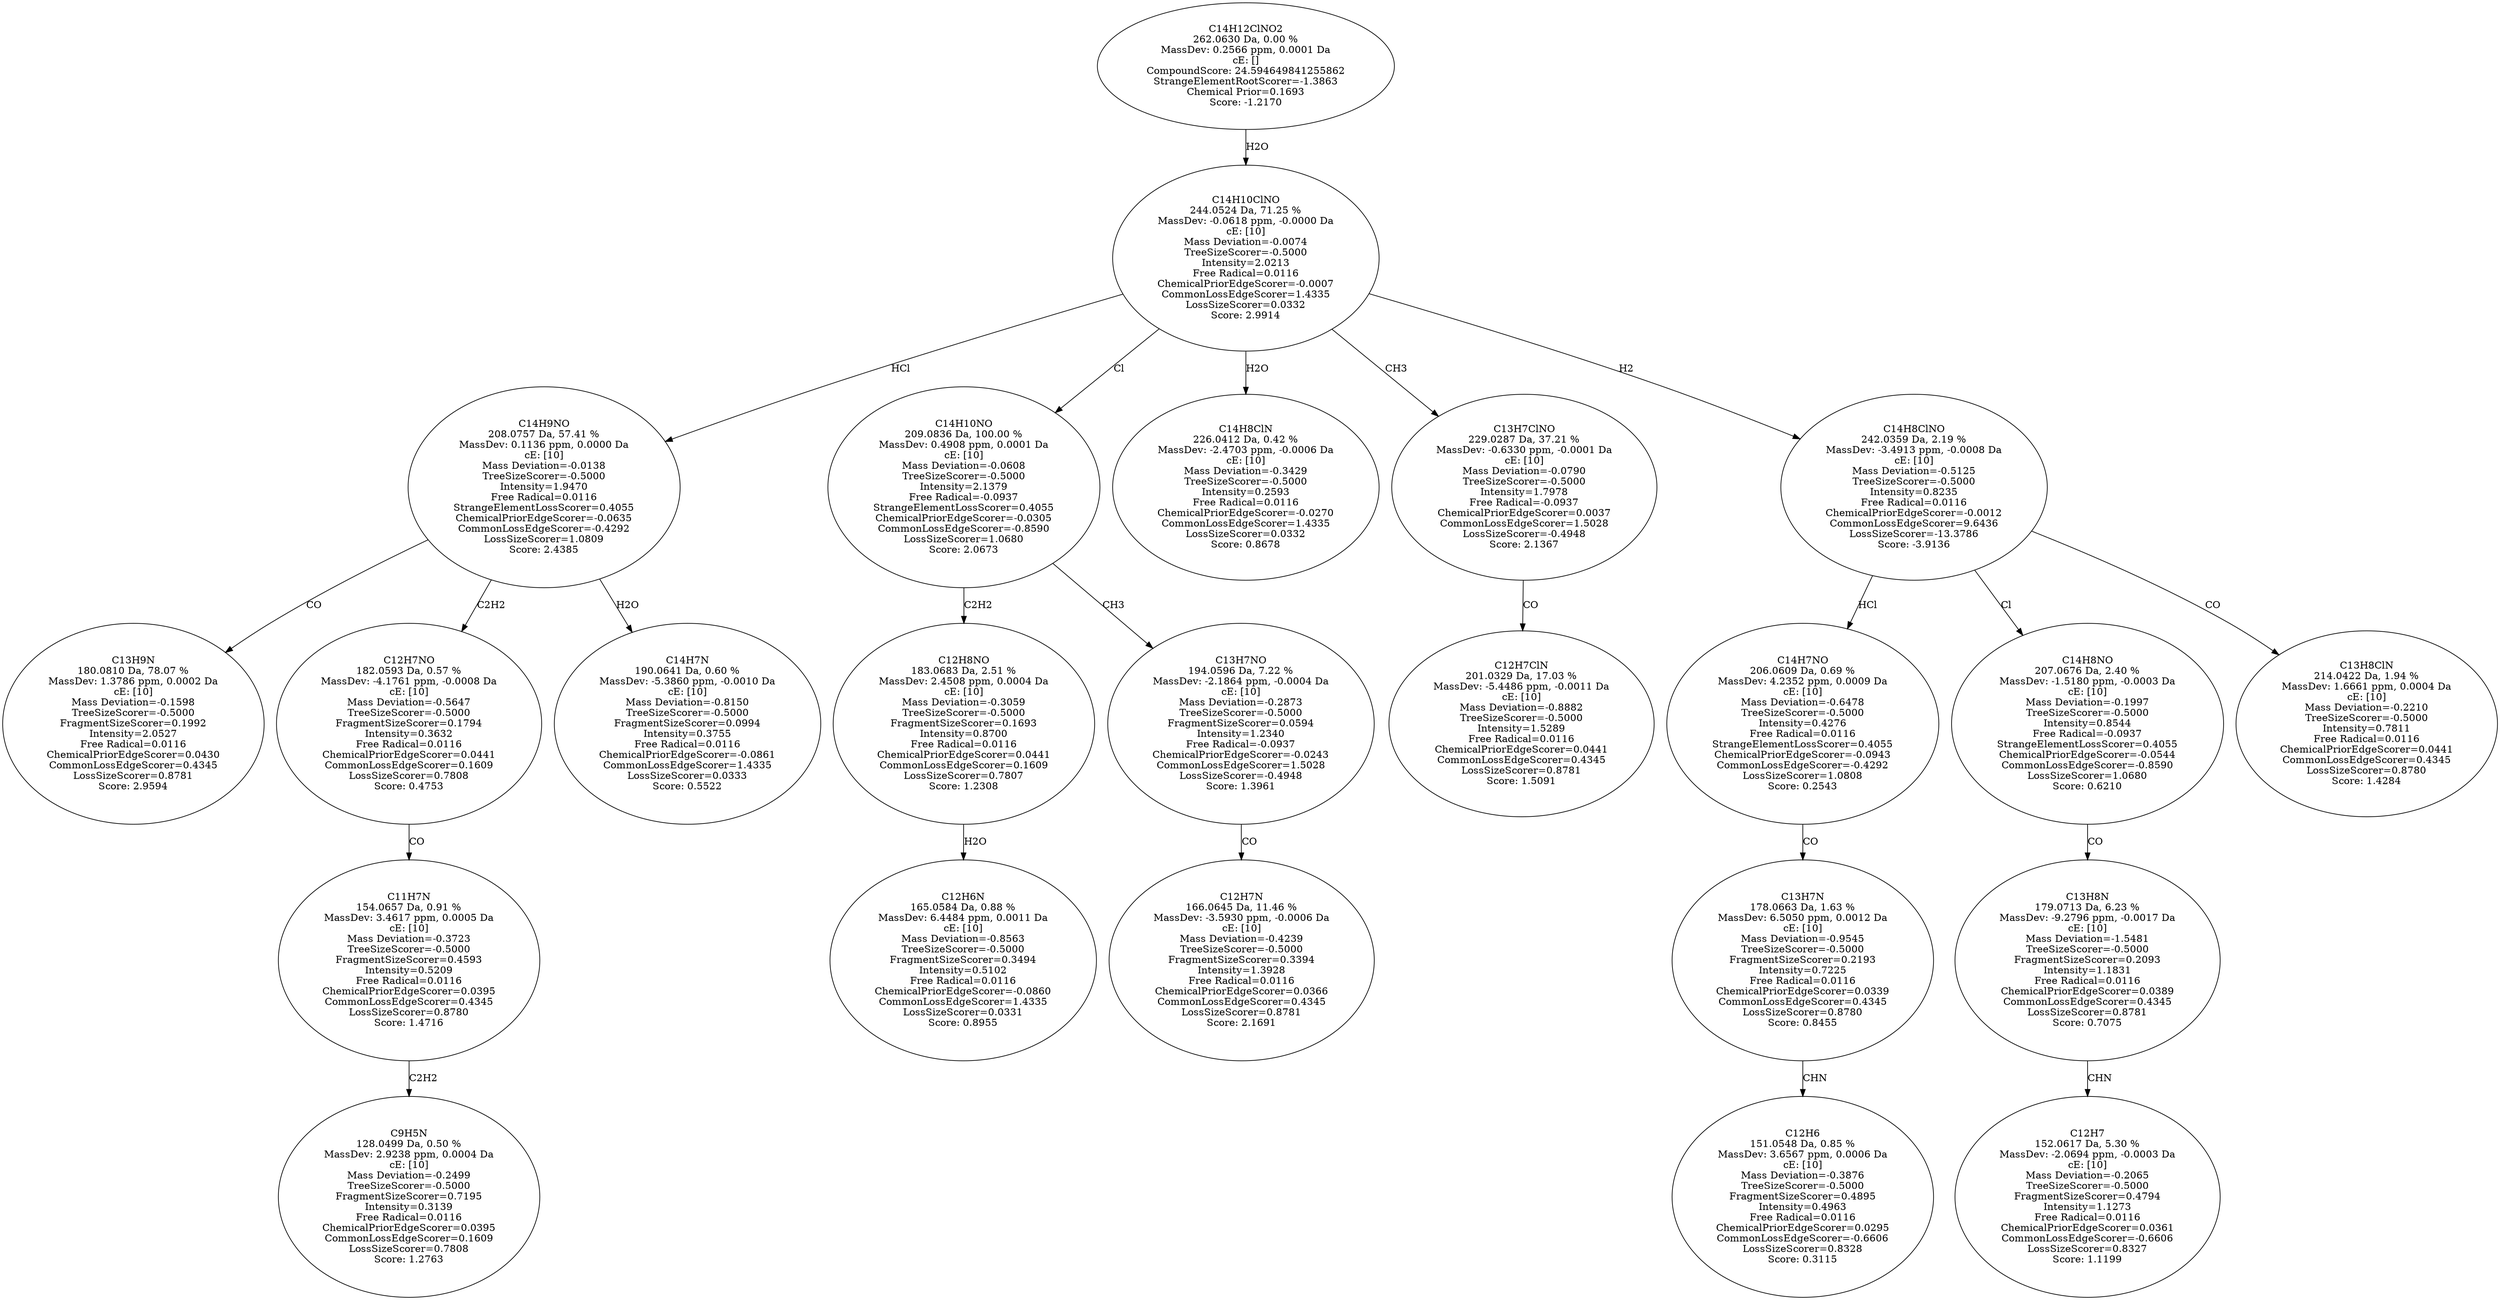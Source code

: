 strict digraph {
v1 [label="C13H9N\n180.0810 Da, 78.07 %\nMassDev: 1.3786 ppm, 0.0002 Da\ncE: [10]\nMass Deviation=-0.1598\nTreeSizeScorer=-0.5000\nFragmentSizeScorer=0.1992\nIntensity=2.0527\nFree Radical=0.0116\nChemicalPriorEdgeScorer=0.0430\nCommonLossEdgeScorer=0.4345\nLossSizeScorer=0.8781\nScore: 2.9594"];
v2 [label="C9H5N\n128.0499 Da, 0.50 %\nMassDev: 2.9238 ppm, 0.0004 Da\ncE: [10]\nMass Deviation=-0.2499\nTreeSizeScorer=-0.5000\nFragmentSizeScorer=0.7195\nIntensity=0.3139\nFree Radical=0.0116\nChemicalPriorEdgeScorer=0.0395\nCommonLossEdgeScorer=0.1609\nLossSizeScorer=0.7808\nScore: 1.2763"];
v3 [label="C11H7N\n154.0657 Da, 0.91 %\nMassDev: 3.4617 ppm, 0.0005 Da\ncE: [10]\nMass Deviation=-0.3723\nTreeSizeScorer=-0.5000\nFragmentSizeScorer=0.4593\nIntensity=0.5209\nFree Radical=0.0116\nChemicalPriorEdgeScorer=0.0395\nCommonLossEdgeScorer=0.4345\nLossSizeScorer=0.8780\nScore: 1.4716"];
v4 [label="C12H7NO\n182.0593 Da, 0.57 %\nMassDev: -4.1761 ppm, -0.0008 Da\ncE: [10]\nMass Deviation=-0.5647\nTreeSizeScorer=-0.5000\nFragmentSizeScorer=0.1794\nIntensity=0.3632\nFree Radical=0.0116\nChemicalPriorEdgeScorer=0.0441\nCommonLossEdgeScorer=0.1609\nLossSizeScorer=0.7808\nScore: 0.4753"];
v5 [label="C14H7N\n190.0641 Da, 0.60 %\nMassDev: -5.3860 ppm, -0.0010 Da\ncE: [10]\nMass Deviation=-0.8150\nTreeSizeScorer=-0.5000\nFragmentSizeScorer=0.0994\nIntensity=0.3755\nFree Radical=0.0116\nChemicalPriorEdgeScorer=-0.0861\nCommonLossEdgeScorer=1.4335\nLossSizeScorer=0.0333\nScore: 0.5522"];
v6 [label="C14H9NO\n208.0757 Da, 57.41 %\nMassDev: 0.1136 ppm, 0.0000 Da\ncE: [10]\nMass Deviation=-0.0138\nTreeSizeScorer=-0.5000\nIntensity=1.9470\nFree Radical=0.0116\nStrangeElementLossScorer=0.4055\nChemicalPriorEdgeScorer=-0.0635\nCommonLossEdgeScorer=-0.4292\nLossSizeScorer=1.0809\nScore: 2.4385"];
v7 [label="C12H6N\n165.0584 Da, 0.88 %\nMassDev: 6.4484 ppm, 0.0011 Da\ncE: [10]\nMass Deviation=-0.8563\nTreeSizeScorer=-0.5000\nFragmentSizeScorer=0.3494\nIntensity=0.5102\nFree Radical=0.0116\nChemicalPriorEdgeScorer=-0.0860\nCommonLossEdgeScorer=1.4335\nLossSizeScorer=0.0331\nScore: 0.8955"];
v8 [label="C12H8NO\n183.0683 Da, 2.51 %\nMassDev: 2.4508 ppm, 0.0004 Da\ncE: [10]\nMass Deviation=-0.3059\nTreeSizeScorer=-0.5000\nFragmentSizeScorer=0.1693\nIntensity=0.8700\nFree Radical=0.0116\nChemicalPriorEdgeScorer=0.0441\nCommonLossEdgeScorer=0.1609\nLossSizeScorer=0.7807\nScore: 1.2308"];
v9 [label="C12H7N\n166.0645 Da, 11.46 %\nMassDev: -3.5930 ppm, -0.0006 Da\ncE: [10]\nMass Deviation=-0.4239\nTreeSizeScorer=-0.5000\nFragmentSizeScorer=0.3394\nIntensity=1.3928\nFree Radical=0.0116\nChemicalPriorEdgeScorer=0.0366\nCommonLossEdgeScorer=0.4345\nLossSizeScorer=0.8781\nScore: 2.1691"];
v10 [label="C13H7NO\n194.0596 Da, 7.22 %\nMassDev: -2.1864 ppm, -0.0004 Da\ncE: [10]\nMass Deviation=-0.2873\nTreeSizeScorer=-0.5000\nFragmentSizeScorer=0.0594\nIntensity=1.2340\nFree Radical=-0.0937\nChemicalPriorEdgeScorer=-0.0243\nCommonLossEdgeScorer=1.5028\nLossSizeScorer=-0.4948\nScore: 1.3961"];
v11 [label="C14H10NO\n209.0836 Da, 100.00 %\nMassDev: 0.4908 ppm, 0.0001 Da\ncE: [10]\nMass Deviation=-0.0608\nTreeSizeScorer=-0.5000\nIntensity=2.1379\nFree Radical=-0.0937\nStrangeElementLossScorer=0.4055\nChemicalPriorEdgeScorer=-0.0305\nCommonLossEdgeScorer=-0.8590\nLossSizeScorer=1.0680\nScore: 2.0673"];
v12 [label="C14H8ClN\n226.0412 Da, 0.42 %\nMassDev: -2.4703 ppm, -0.0006 Da\ncE: [10]\nMass Deviation=-0.3429\nTreeSizeScorer=-0.5000\nIntensity=0.2593\nFree Radical=0.0116\nChemicalPriorEdgeScorer=-0.0270\nCommonLossEdgeScorer=1.4335\nLossSizeScorer=0.0332\nScore: 0.8678"];
v13 [label="C12H7ClN\n201.0329 Da, 17.03 %\nMassDev: -5.4486 ppm, -0.0011 Da\ncE: [10]\nMass Deviation=-0.8882\nTreeSizeScorer=-0.5000\nIntensity=1.5289\nFree Radical=0.0116\nChemicalPriorEdgeScorer=0.0441\nCommonLossEdgeScorer=0.4345\nLossSizeScorer=0.8781\nScore: 1.5091"];
v14 [label="C13H7ClNO\n229.0287 Da, 37.21 %\nMassDev: -0.6330 ppm, -0.0001 Da\ncE: [10]\nMass Deviation=-0.0790\nTreeSizeScorer=-0.5000\nIntensity=1.7978\nFree Radical=-0.0937\nChemicalPriorEdgeScorer=0.0037\nCommonLossEdgeScorer=1.5028\nLossSizeScorer=-0.4948\nScore: 2.1367"];
v15 [label="C12H6\n151.0548 Da, 0.85 %\nMassDev: 3.6567 ppm, 0.0006 Da\ncE: [10]\nMass Deviation=-0.3876\nTreeSizeScorer=-0.5000\nFragmentSizeScorer=0.4895\nIntensity=0.4963\nFree Radical=0.0116\nChemicalPriorEdgeScorer=0.0295\nCommonLossEdgeScorer=-0.6606\nLossSizeScorer=0.8328\nScore: 0.3115"];
v16 [label="C13H7N\n178.0663 Da, 1.63 %\nMassDev: 6.5050 ppm, 0.0012 Da\ncE: [10]\nMass Deviation=-0.9545\nTreeSizeScorer=-0.5000\nFragmentSizeScorer=0.2193\nIntensity=0.7225\nFree Radical=0.0116\nChemicalPriorEdgeScorer=0.0339\nCommonLossEdgeScorer=0.4345\nLossSizeScorer=0.8780\nScore: 0.8455"];
v17 [label="C14H7NO\n206.0609 Da, 0.69 %\nMassDev: 4.2352 ppm, 0.0009 Da\ncE: [10]\nMass Deviation=-0.6478\nTreeSizeScorer=-0.5000\nIntensity=0.4276\nFree Radical=0.0116\nStrangeElementLossScorer=0.4055\nChemicalPriorEdgeScorer=-0.0943\nCommonLossEdgeScorer=-0.4292\nLossSizeScorer=1.0808\nScore: 0.2543"];
v18 [label="C12H7\n152.0617 Da, 5.30 %\nMassDev: -2.0694 ppm, -0.0003 Da\ncE: [10]\nMass Deviation=-0.2065\nTreeSizeScorer=-0.5000\nFragmentSizeScorer=0.4794\nIntensity=1.1273\nFree Radical=0.0116\nChemicalPriorEdgeScorer=0.0361\nCommonLossEdgeScorer=-0.6606\nLossSizeScorer=0.8327\nScore: 1.1199"];
v19 [label="C13H8N\n179.0713 Da, 6.23 %\nMassDev: -9.2796 ppm, -0.0017 Da\ncE: [10]\nMass Deviation=-1.5481\nTreeSizeScorer=-0.5000\nFragmentSizeScorer=0.2093\nIntensity=1.1831\nFree Radical=0.0116\nChemicalPriorEdgeScorer=0.0389\nCommonLossEdgeScorer=0.4345\nLossSizeScorer=0.8781\nScore: 0.7075"];
v20 [label="C14H8NO\n207.0676 Da, 2.40 %\nMassDev: -1.5180 ppm, -0.0003 Da\ncE: [10]\nMass Deviation=-0.1997\nTreeSizeScorer=-0.5000\nIntensity=0.8544\nFree Radical=-0.0937\nStrangeElementLossScorer=0.4055\nChemicalPriorEdgeScorer=-0.0544\nCommonLossEdgeScorer=-0.8590\nLossSizeScorer=1.0680\nScore: 0.6210"];
v21 [label="C13H8ClN\n214.0422 Da, 1.94 %\nMassDev: 1.6661 ppm, 0.0004 Da\ncE: [10]\nMass Deviation=-0.2210\nTreeSizeScorer=-0.5000\nIntensity=0.7811\nFree Radical=0.0116\nChemicalPriorEdgeScorer=0.0441\nCommonLossEdgeScorer=0.4345\nLossSizeScorer=0.8780\nScore: 1.4284"];
v22 [label="C14H8ClNO\n242.0359 Da, 2.19 %\nMassDev: -3.4913 ppm, -0.0008 Da\ncE: [10]\nMass Deviation=-0.5125\nTreeSizeScorer=-0.5000\nIntensity=0.8235\nFree Radical=0.0116\nChemicalPriorEdgeScorer=-0.0012\nCommonLossEdgeScorer=9.6436\nLossSizeScorer=-13.3786\nScore: -3.9136"];
v23 [label="C14H10ClNO\n244.0524 Da, 71.25 %\nMassDev: -0.0618 ppm, -0.0000 Da\ncE: [10]\nMass Deviation=-0.0074\nTreeSizeScorer=-0.5000\nIntensity=2.0213\nFree Radical=0.0116\nChemicalPriorEdgeScorer=-0.0007\nCommonLossEdgeScorer=1.4335\nLossSizeScorer=0.0332\nScore: 2.9914"];
v24 [label="C14H12ClNO2\n262.0630 Da, 0.00 %\nMassDev: 0.2566 ppm, 0.0001 Da\ncE: []\nCompoundScore: 24.594649841255862\nStrangeElementRootScorer=-1.3863\nChemical Prior=0.1693\nScore: -1.2170"];
v6 -> v1 [label="CO"];
v3 -> v2 [label="C2H2"];
v4 -> v3 [label="CO"];
v6 -> v4 [label="C2H2"];
v6 -> v5 [label="H2O"];
v23 -> v6 [label="HCl"];
v8 -> v7 [label="H2O"];
v11 -> v8 [label="C2H2"];
v10 -> v9 [label="CO"];
v11 -> v10 [label="CH3"];
v23 -> v11 [label="Cl"];
v23 -> v12 [label="H2O"];
v14 -> v13 [label="CO"];
v23 -> v14 [label="CH3"];
v16 -> v15 [label="CHN"];
v17 -> v16 [label="CO"];
v22 -> v17 [label="HCl"];
v19 -> v18 [label="CHN"];
v20 -> v19 [label="CO"];
v22 -> v20 [label="Cl"];
v22 -> v21 [label="CO"];
v23 -> v22 [label="H2"];
v24 -> v23 [label="H2O"];
}